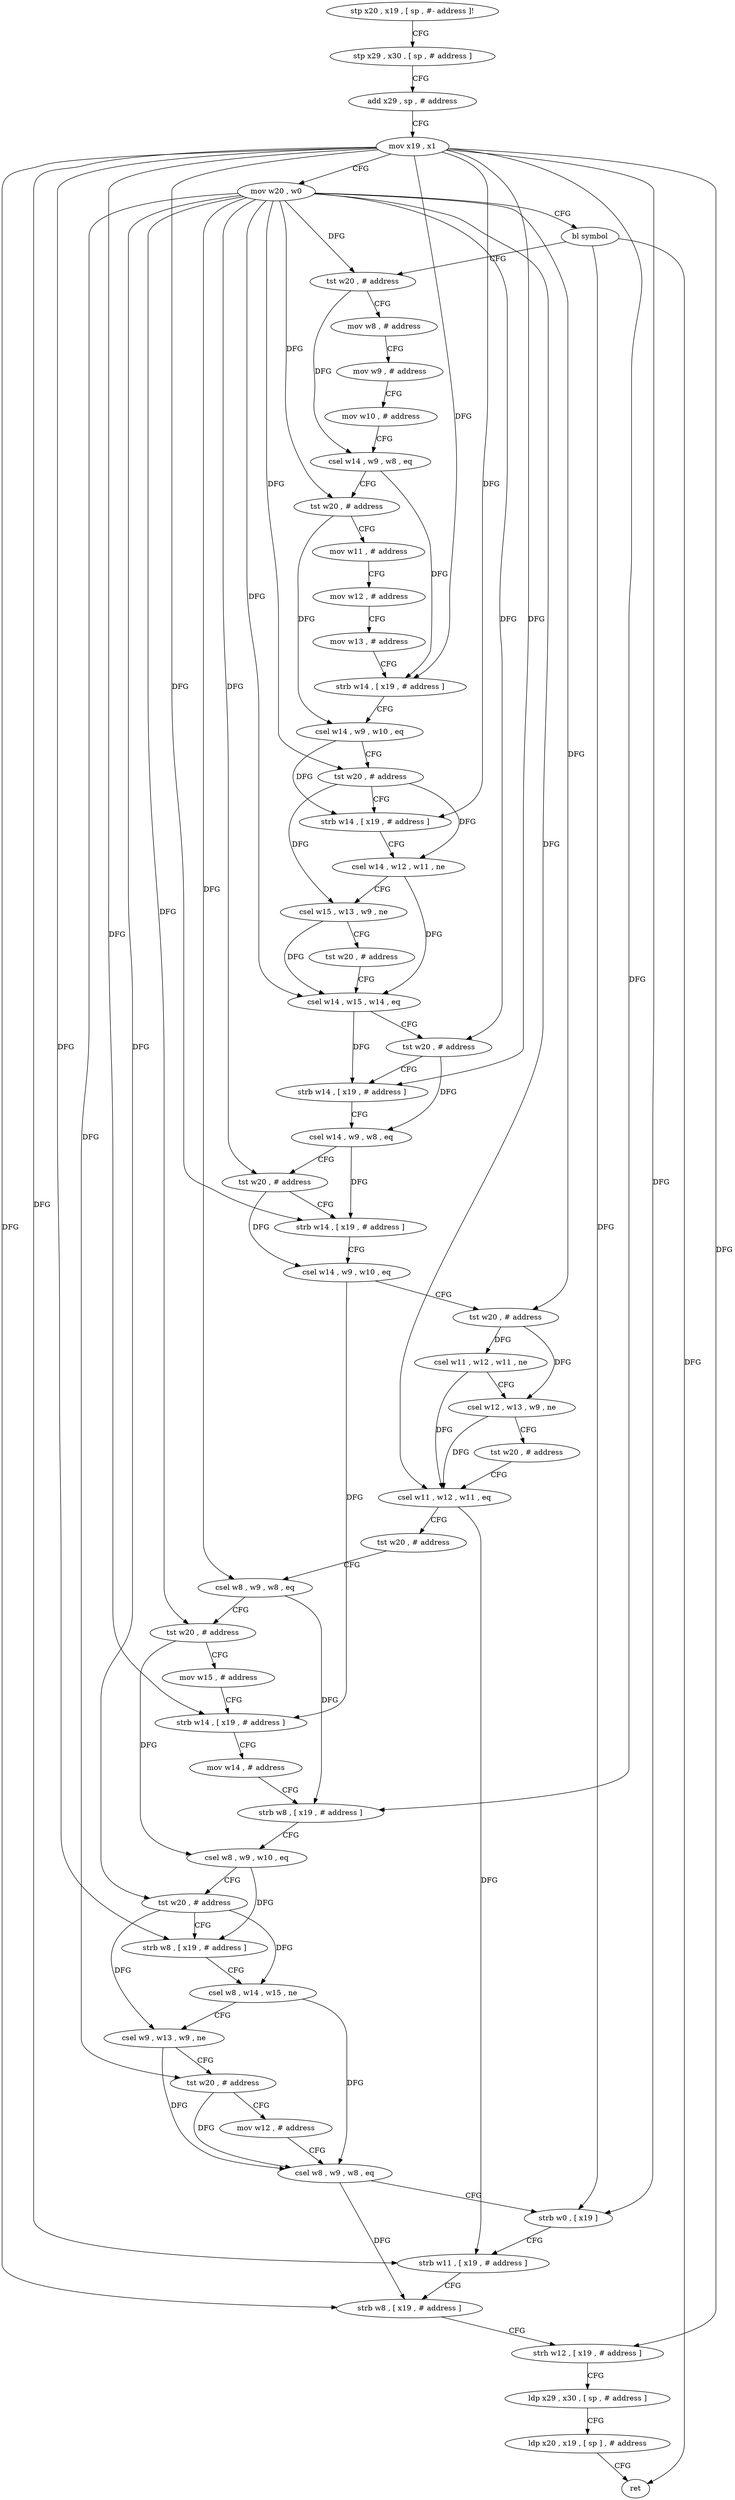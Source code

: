 digraph "func" {
"4235608" [label = "stp x20 , x19 , [ sp , #- address ]!" ]
"4235612" [label = "stp x29 , x30 , [ sp , # address ]" ]
"4235616" [label = "add x29 , sp , # address" ]
"4235620" [label = "mov x19 , x1" ]
"4235624" [label = "mov w20 , w0" ]
"4235628" [label = "bl symbol" ]
"4235632" [label = "tst w20 , # address" ]
"4235636" [label = "mov w8 , # address" ]
"4235640" [label = "mov w9 , # address" ]
"4235644" [label = "mov w10 , # address" ]
"4235648" [label = "csel w14 , w9 , w8 , eq" ]
"4235652" [label = "tst w20 , # address" ]
"4235656" [label = "mov w11 , # address" ]
"4235660" [label = "mov w12 , # address" ]
"4235664" [label = "mov w13 , # address" ]
"4235668" [label = "strb w14 , [ x19 , # address ]" ]
"4235672" [label = "csel w14 , w9 , w10 , eq" ]
"4235676" [label = "tst w20 , # address" ]
"4235680" [label = "strb w14 , [ x19 , # address ]" ]
"4235684" [label = "csel w14 , w12 , w11 , ne" ]
"4235688" [label = "csel w15 , w13 , w9 , ne" ]
"4235692" [label = "tst w20 , # address" ]
"4235696" [label = "csel w14 , w15 , w14 , eq" ]
"4235700" [label = "tst w20 , # address" ]
"4235704" [label = "strb w14 , [ x19 , # address ]" ]
"4235708" [label = "csel w14 , w9 , w8 , eq" ]
"4235712" [label = "tst w20 , # address" ]
"4235716" [label = "strb w14 , [ x19 , # address ]" ]
"4235720" [label = "csel w14 , w9 , w10 , eq" ]
"4235724" [label = "tst w20 , # address" ]
"4235728" [label = "csel w11 , w12 , w11 , ne" ]
"4235732" [label = "csel w12 , w13 , w9 , ne" ]
"4235736" [label = "tst w20 , # address" ]
"4235740" [label = "csel w11 , w12 , w11 , eq" ]
"4235744" [label = "tst w20 , # address" ]
"4235748" [label = "csel w8 , w9 , w8 , eq" ]
"4235752" [label = "tst w20 , # address" ]
"4235756" [label = "mov w15 , # address" ]
"4235760" [label = "strb w14 , [ x19 , # address ]" ]
"4235764" [label = "mov w14 , # address" ]
"4235768" [label = "strb w8 , [ x19 , # address ]" ]
"4235772" [label = "csel w8 , w9 , w10 , eq" ]
"4235776" [label = "tst w20 , # address" ]
"4235780" [label = "strb w8 , [ x19 , # address ]" ]
"4235784" [label = "csel w8 , w14 , w15 , ne" ]
"4235788" [label = "csel w9 , w13 , w9 , ne" ]
"4235792" [label = "tst w20 , # address" ]
"4235796" [label = "mov w12 , # address" ]
"4235800" [label = "csel w8 , w9 , w8 , eq" ]
"4235804" [label = "strb w0 , [ x19 ]" ]
"4235808" [label = "strb w11 , [ x19 , # address ]" ]
"4235812" [label = "strb w8 , [ x19 , # address ]" ]
"4235816" [label = "strh w12 , [ x19 , # address ]" ]
"4235820" [label = "ldp x29 , x30 , [ sp , # address ]" ]
"4235824" [label = "ldp x20 , x19 , [ sp ] , # address" ]
"4235828" [label = "ret" ]
"4235608" -> "4235612" [ label = "CFG" ]
"4235612" -> "4235616" [ label = "CFG" ]
"4235616" -> "4235620" [ label = "CFG" ]
"4235620" -> "4235624" [ label = "CFG" ]
"4235620" -> "4235668" [ label = "DFG" ]
"4235620" -> "4235680" [ label = "DFG" ]
"4235620" -> "4235704" [ label = "DFG" ]
"4235620" -> "4235716" [ label = "DFG" ]
"4235620" -> "4235760" [ label = "DFG" ]
"4235620" -> "4235768" [ label = "DFG" ]
"4235620" -> "4235780" [ label = "DFG" ]
"4235620" -> "4235804" [ label = "DFG" ]
"4235620" -> "4235808" [ label = "DFG" ]
"4235620" -> "4235812" [ label = "DFG" ]
"4235620" -> "4235816" [ label = "DFG" ]
"4235624" -> "4235628" [ label = "CFG" ]
"4235624" -> "4235632" [ label = "DFG" ]
"4235624" -> "4235652" [ label = "DFG" ]
"4235624" -> "4235676" [ label = "DFG" ]
"4235624" -> "4235696" [ label = "DFG" ]
"4235624" -> "4235700" [ label = "DFG" ]
"4235624" -> "4235712" [ label = "DFG" ]
"4235624" -> "4235724" [ label = "DFG" ]
"4235624" -> "4235740" [ label = "DFG" ]
"4235624" -> "4235748" [ label = "DFG" ]
"4235624" -> "4235752" [ label = "DFG" ]
"4235624" -> "4235776" [ label = "DFG" ]
"4235624" -> "4235792" [ label = "DFG" ]
"4235628" -> "4235632" [ label = "CFG" ]
"4235628" -> "4235804" [ label = "DFG" ]
"4235628" -> "4235828" [ label = "DFG" ]
"4235632" -> "4235636" [ label = "CFG" ]
"4235632" -> "4235648" [ label = "DFG" ]
"4235636" -> "4235640" [ label = "CFG" ]
"4235640" -> "4235644" [ label = "CFG" ]
"4235644" -> "4235648" [ label = "CFG" ]
"4235648" -> "4235652" [ label = "CFG" ]
"4235648" -> "4235668" [ label = "DFG" ]
"4235652" -> "4235656" [ label = "CFG" ]
"4235652" -> "4235672" [ label = "DFG" ]
"4235656" -> "4235660" [ label = "CFG" ]
"4235660" -> "4235664" [ label = "CFG" ]
"4235664" -> "4235668" [ label = "CFG" ]
"4235668" -> "4235672" [ label = "CFG" ]
"4235672" -> "4235676" [ label = "CFG" ]
"4235672" -> "4235680" [ label = "DFG" ]
"4235676" -> "4235680" [ label = "CFG" ]
"4235676" -> "4235684" [ label = "DFG" ]
"4235676" -> "4235688" [ label = "DFG" ]
"4235680" -> "4235684" [ label = "CFG" ]
"4235684" -> "4235688" [ label = "CFG" ]
"4235684" -> "4235696" [ label = "DFG" ]
"4235688" -> "4235692" [ label = "CFG" ]
"4235688" -> "4235696" [ label = "DFG" ]
"4235692" -> "4235696" [ label = "CFG" ]
"4235696" -> "4235700" [ label = "CFG" ]
"4235696" -> "4235704" [ label = "DFG" ]
"4235700" -> "4235704" [ label = "CFG" ]
"4235700" -> "4235708" [ label = "DFG" ]
"4235704" -> "4235708" [ label = "CFG" ]
"4235708" -> "4235712" [ label = "CFG" ]
"4235708" -> "4235716" [ label = "DFG" ]
"4235712" -> "4235716" [ label = "CFG" ]
"4235712" -> "4235720" [ label = "DFG" ]
"4235716" -> "4235720" [ label = "CFG" ]
"4235720" -> "4235724" [ label = "CFG" ]
"4235720" -> "4235760" [ label = "DFG" ]
"4235724" -> "4235728" [ label = "DFG" ]
"4235724" -> "4235732" [ label = "DFG" ]
"4235728" -> "4235732" [ label = "CFG" ]
"4235728" -> "4235740" [ label = "DFG" ]
"4235732" -> "4235736" [ label = "CFG" ]
"4235732" -> "4235740" [ label = "DFG" ]
"4235736" -> "4235740" [ label = "CFG" ]
"4235740" -> "4235744" [ label = "CFG" ]
"4235740" -> "4235808" [ label = "DFG" ]
"4235744" -> "4235748" [ label = "CFG" ]
"4235748" -> "4235752" [ label = "CFG" ]
"4235748" -> "4235768" [ label = "DFG" ]
"4235752" -> "4235756" [ label = "CFG" ]
"4235752" -> "4235772" [ label = "DFG" ]
"4235756" -> "4235760" [ label = "CFG" ]
"4235760" -> "4235764" [ label = "CFG" ]
"4235764" -> "4235768" [ label = "CFG" ]
"4235768" -> "4235772" [ label = "CFG" ]
"4235772" -> "4235776" [ label = "CFG" ]
"4235772" -> "4235780" [ label = "DFG" ]
"4235776" -> "4235780" [ label = "CFG" ]
"4235776" -> "4235784" [ label = "DFG" ]
"4235776" -> "4235788" [ label = "DFG" ]
"4235780" -> "4235784" [ label = "CFG" ]
"4235784" -> "4235788" [ label = "CFG" ]
"4235784" -> "4235800" [ label = "DFG" ]
"4235788" -> "4235792" [ label = "CFG" ]
"4235788" -> "4235800" [ label = "DFG" ]
"4235792" -> "4235796" [ label = "CFG" ]
"4235792" -> "4235800" [ label = "DFG" ]
"4235796" -> "4235800" [ label = "CFG" ]
"4235800" -> "4235804" [ label = "CFG" ]
"4235800" -> "4235812" [ label = "DFG" ]
"4235804" -> "4235808" [ label = "CFG" ]
"4235808" -> "4235812" [ label = "CFG" ]
"4235812" -> "4235816" [ label = "CFG" ]
"4235816" -> "4235820" [ label = "CFG" ]
"4235820" -> "4235824" [ label = "CFG" ]
"4235824" -> "4235828" [ label = "CFG" ]
}
